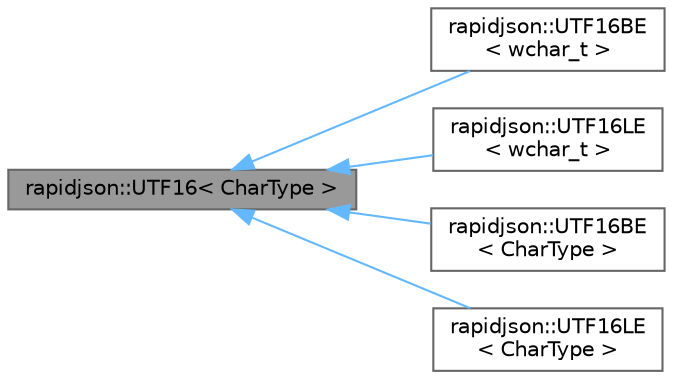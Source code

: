 digraph "rapidjson::UTF16&lt; CharType &gt;"
{
 // LATEX_PDF_SIZE
  bgcolor="transparent";
  edge [fontname=Helvetica,fontsize=10,labelfontname=Helvetica,labelfontsize=10];
  node [fontname=Helvetica,fontsize=10,shape=box,height=0.2,width=0.4];
  rankdir="LR";
  Node1 [id="Node000001",label="rapidjson::UTF16\< CharType \>",height=0.2,width=0.4,color="gray40", fillcolor="grey60", style="filled", fontcolor="black",tooltip="UTF-16 encoding."];
  Node1 -> Node2 [id="edge1_Node000001_Node000002",dir="back",color="steelblue1",style="solid",tooltip=" "];
  Node2 [id="Node000002",label="rapidjson::UTF16BE\l\< wchar_t \>",height=0.2,width=0.4,color="gray40", fillcolor="white", style="filled",URL="$structrapidjson_1_1_u_t_f16_b_e.html",tooltip=" "];
  Node1 -> Node3 [id="edge2_Node000001_Node000003",dir="back",color="steelblue1",style="solid",tooltip=" "];
  Node3 [id="Node000003",label="rapidjson::UTF16LE\l\< wchar_t \>",height=0.2,width=0.4,color="gray40", fillcolor="white", style="filled",URL="$structrapidjson_1_1_u_t_f16_l_e.html",tooltip=" "];
  Node1 -> Node4 [id="edge3_Node000001_Node000004",dir="back",color="steelblue1",style="solid",tooltip=" "];
  Node4 [id="Node000004",label="rapidjson::UTF16BE\l\< CharType \>",height=0.2,width=0.4,color="gray40", fillcolor="white", style="filled",URL="$structrapidjson_1_1_u_t_f16_b_e.html",tooltip="UTF-16 big endian encoding."];
  Node1 -> Node5 [id="edge4_Node000001_Node000005",dir="back",color="steelblue1",style="solid",tooltip=" "];
  Node5 [id="Node000005",label="rapidjson::UTF16LE\l\< CharType \>",height=0.2,width=0.4,color="gray40", fillcolor="white", style="filled",URL="$structrapidjson_1_1_u_t_f16_l_e.html",tooltip="UTF-16 little endian encoding."];
}
